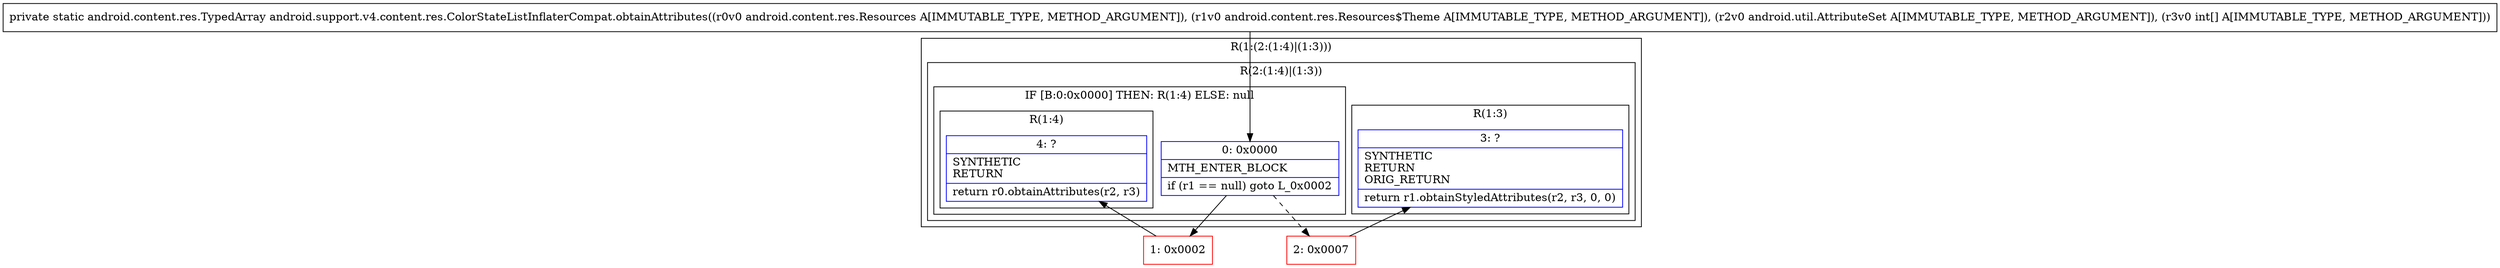 digraph "CFG forandroid.support.v4.content.res.ColorStateListInflaterCompat.obtainAttributes(Landroid\/content\/res\/Resources;Landroid\/content\/res\/Resources$Theme;Landroid\/util\/AttributeSet;[I)Landroid\/content\/res\/TypedArray;" {
subgraph cluster_Region_303927983 {
label = "R(1:(2:(1:4)|(1:3)))";
node [shape=record,color=blue];
subgraph cluster_Region_504766487 {
label = "R(2:(1:4)|(1:3))";
node [shape=record,color=blue];
subgraph cluster_IfRegion_1453409169 {
label = "IF [B:0:0x0000] THEN: R(1:4) ELSE: null";
node [shape=record,color=blue];
Node_0 [shape=record,label="{0\:\ 0x0000|MTH_ENTER_BLOCK\l|if (r1 == null) goto L_0x0002\l}"];
subgraph cluster_Region_136088345 {
label = "R(1:4)";
node [shape=record,color=blue];
Node_4 [shape=record,label="{4\:\ ?|SYNTHETIC\lRETURN\l|return r0.obtainAttributes(r2, r3)\l}"];
}
}
subgraph cluster_Region_1995110495 {
label = "R(1:3)";
node [shape=record,color=blue];
Node_3 [shape=record,label="{3\:\ ?|SYNTHETIC\lRETURN\lORIG_RETURN\l|return r1.obtainStyledAttributes(r2, r3, 0, 0)\l}"];
}
}
}
Node_1 [shape=record,color=red,label="{1\:\ 0x0002}"];
Node_2 [shape=record,color=red,label="{2\:\ 0x0007}"];
MethodNode[shape=record,label="{private static android.content.res.TypedArray android.support.v4.content.res.ColorStateListInflaterCompat.obtainAttributes((r0v0 android.content.res.Resources A[IMMUTABLE_TYPE, METHOD_ARGUMENT]), (r1v0 android.content.res.Resources$Theme A[IMMUTABLE_TYPE, METHOD_ARGUMENT]), (r2v0 android.util.AttributeSet A[IMMUTABLE_TYPE, METHOD_ARGUMENT]), (r3v0 int[] A[IMMUTABLE_TYPE, METHOD_ARGUMENT])) }"];
MethodNode -> Node_0;
Node_0 -> Node_1;
Node_0 -> Node_2[style=dashed];
Node_1 -> Node_4;
Node_2 -> Node_3;
}


